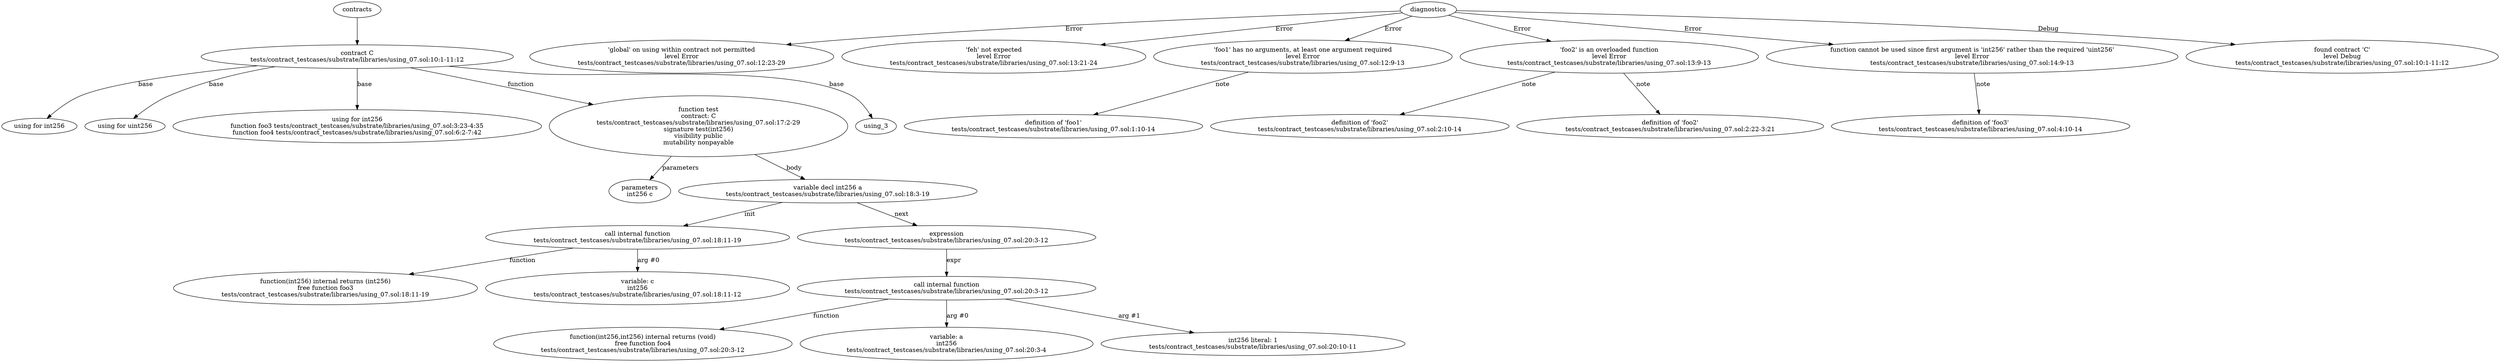 strict digraph "tests/contract_testcases/substrate/libraries/using_07.sol" {
	contract [label="contract C\ntests/contract_testcases/substrate/libraries/using_07.sol:10:1-11:12"]
	using [label="using for int256"]
	using_4 [label="using for uint256"]
	using_5 [label="using for int256\nfunction foo3 tests/contract_testcases/substrate/libraries/using_07.sol:3:23-4:35\nfunction foo4 tests/contract_testcases/substrate/libraries/using_07.sol:6:2-7:42"]
	test [label="function test\ncontract: C\ntests/contract_testcases/substrate/libraries/using_07.sol:17:2-29\nsignature test(int256)\nvisibility public\nmutability nonpayable"]
	parameters [label="parameters\nint256 c"]
	var_decl [label="variable decl int256 a\ntests/contract_testcases/substrate/libraries/using_07.sol:18:3-19"]
	call_internal_function [label="call internal function\ntests/contract_testcases/substrate/libraries/using_07.sol:18:11-19"]
	internal_function [label="function(int256) internal returns (int256)\nfree function foo3\ntests/contract_testcases/substrate/libraries/using_07.sol:18:11-19"]
	variable [label="variable: c\nint256\ntests/contract_testcases/substrate/libraries/using_07.sol:18:11-12"]
	expr [label="expression\ntests/contract_testcases/substrate/libraries/using_07.sol:20:3-12"]
	call_internal_function_13 [label="call internal function\ntests/contract_testcases/substrate/libraries/using_07.sol:20:3-12"]
	internal_function_14 [label="function(int256,int256) internal returns (void)\nfree function foo4\ntests/contract_testcases/substrate/libraries/using_07.sol:20:3-12"]
	variable_15 [label="variable: a\nint256\ntests/contract_testcases/substrate/libraries/using_07.sol:20:3-4"]
	number_literal [label="int256 literal: 1\ntests/contract_testcases/substrate/libraries/using_07.sol:20:10-11"]
	diagnostic [label="'global' on using within contract not permitted\nlevel Error\ntests/contract_testcases/substrate/libraries/using_07.sol:12:23-29"]
	diagnostic_19 [label="'feh' not expected\nlevel Error\ntests/contract_testcases/substrate/libraries/using_07.sol:13:21-24"]
	diagnostic_20 [label="'foo1' has no arguments, at least one argument required\nlevel Error\ntests/contract_testcases/substrate/libraries/using_07.sol:12:9-13"]
	note [label="definition of 'foo1'\ntests/contract_testcases/substrate/libraries/using_07.sol:1:10-14"]
	diagnostic_22 [label="'foo2' is an overloaded function\nlevel Error\ntests/contract_testcases/substrate/libraries/using_07.sol:13:9-13"]
	note_23 [label="definition of 'foo2'\ntests/contract_testcases/substrate/libraries/using_07.sol:2:10-14"]
	note_24 [label="definition of 'foo2'\ntests/contract_testcases/substrate/libraries/using_07.sol:2:22-3:21"]
	diagnostic_25 [label="function cannot be used since first argument is 'int256' rather than the required 'uint256'\nlevel Error\ntests/contract_testcases/substrate/libraries/using_07.sol:14:9-13"]
	note_26 [label="definition of 'foo3'\ntests/contract_testcases/substrate/libraries/using_07.sol:4:10-14"]
	diagnostic_27 [label="found contract 'C'\nlevel Debug\ntests/contract_testcases/substrate/libraries/using_07.sol:10:1-11:12"]
	contracts -> contract
	contract -> using [label="base"]
	contract -> using_3 [label="base"]
	contract -> using_4 [label="base"]
	contract -> using_5 [label="base"]
	contract -> test [label="function"]
	test -> parameters [label="parameters"]
	test -> var_decl [label="body"]
	var_decl -> call_internal_function [label="init"]
	call_internal_function -> internal_function [label="function"]
	call_internal_function -> variable [label="arg #0"]
	var_decl -> expr [label="next"]
	expr -> call_internal_function_13 [label="expr"]
	call_internal_function_13 -> internal_function_14 [label="function"]
	call_internal_function_13 -> variable_15 [label="arg #0"]
	call_internal_function_13 -> number_literal [label="arg #1"]
	diagnostics -> diagnostic [label="Error"]
	diagnostics -> diagnostic_19 [label="Error"]
	diagnostics -> diagnostic_20 [label="Error"]
	diagnostic_20 -> note [label="note"]
	diagnostics -> diagnostic_22 [label="Error"]
	diagnostic_22 -> note_23 [label="note"]
	diagnostic_22 -> note_24 [label="note"]
	diagnostics -> diagnostic_25 [label="Error"]
	diagnostic_25 -> note_26 [label="note"]
	diagnostics -> diagnostic_27 [label="Debug"]
}
